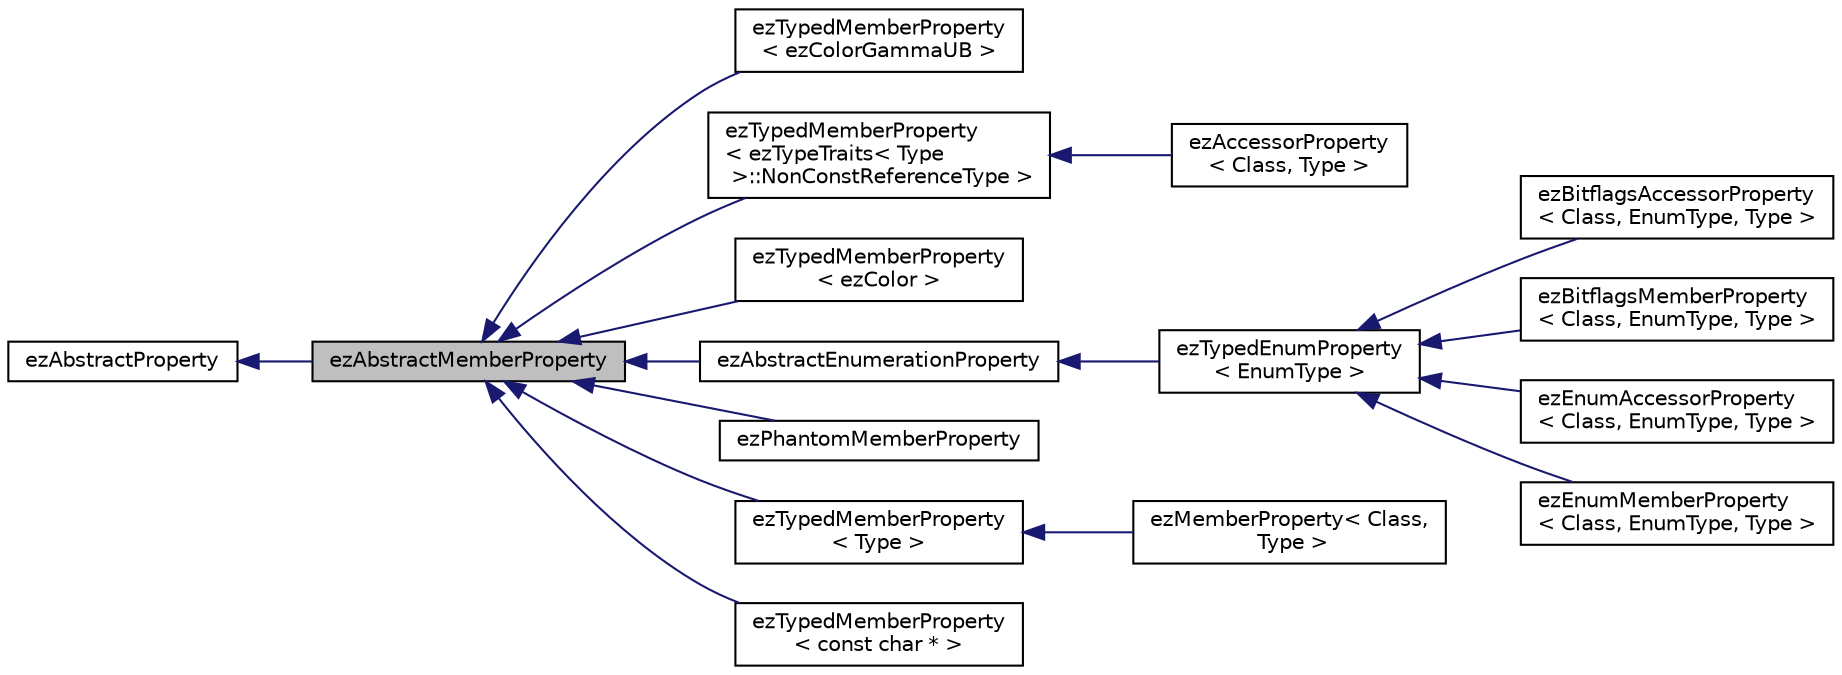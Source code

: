 digraph "ezAbstractMemberProperty"
{
 // LATEX_PDF_SIZE
  edge [fontname="Helvetica",fontsize="10",labelfontname="Helvetica",labelfontsize="10"];
  node [fontname="Helvetica",fontsize="10",shape=record];
  rankdir="LR";
  Node1 [label="ezAbstractMemberProperty",height=0.2,width=0.4,color="black", fillcolor="grey75", style="filled", fontcolor="black",tooltip="This is the base class for all properties that are members of a class. It provides more information a..."];
  Node2 -> Node1 [dir="back",color="midnightblue",fontsize="10",style="solid",fontname="Helvetica"];
  Node2 [label="ezAbstractProperty",height=0.2,width=0.4,color="black", fillcolor="white", style="filled",URL="$d6/d81/classez_abstract_property.htm",tooltip="This is the base interface for all properties in the reflection system. It provides enough informatio..."];
  Node1 -> Node3 [dir="back",color="midnightblue",fontsize="10",style="solid",fontname="Helvetica"];
  Node3 [label="ezTypedMemberProperty\l\< ezColorGammaUB \>",height=0.2,width=0.4,color="black", fillcolor="white", style="filled",URL="$d7/deb/classez_typed_member_property.htm",tooltip=" "];
  Node1 -> Node4 [dir="back",color="midnightblue",fontsize="10",style="solid",fontname="Helvetica"];
  Node4 [label="ezTypedMemberProperty\l\< ezTypeTraits\< Type\l \>::NonConstReferenceType \>",height=0.2,width=0.4,color="black", fillcolor="white", style="filled",URL="$d7/deb/classez_typed_member_property.htm",tooltip=" "];
  Node4 -> Node5 [dir="back",color="midnightblue",fontsize="10",style="solid",fontname="Helvetica"];
  Node5 [label="ezAccessorProperty\l\< Class, Type \>",height=0.2,width=0.4,color="black", fillcolor="white", style="filled",URL="$df/d65/classez_accessor_property.htm",tooltip="[internal] An implementation of ezTypedMemberProperty that uses custom getter / setter functions to a..."];
  Node1 -> Node6 [dir="back",color="midnightblue",fontsize="10",style="solid",fontname="Helvetica"];
  Node6 [label="ezTypedMemberProperty\l\< ezColor \>",height=0.2,width=0.4,color="black", fillcolor="white", style="filled",URL="$d7/deb/classez_typed_member_property.htm",tooltip=" "];
  Node1 -> Node7 [dir="back",color="midnightblue",fontsize="10",style="solid",fontname="Helvetica"];
  Node7 [label="ezAbstractEnumerationProperty",height=0.2,width=0.4,color="black", fillcolor="white", style="filled",URL="$d4/d61/classez_abstract_enumeration_property.htm",tooltip="The base class for enum and bitflags member properties."];
  Node7 -> Node8 [dir="back",color="midnightblue",fontsize="10",style="solid",fontname="Helvetica"];
  Node8 [label="ezTypedEnumProperty\l\< EnumType \>",height=0.2,width=0.4,color="black", fillcolor="white", style="filled",URL="$db/d5d/classez_typed_enum_property.htm",tooltip="[internal] Base class for enum / bitflags properties that already defines the type."];
  Node8 -> Node9 [dir="back",color="midnightblue",fontsize="10",style="solid",fontname="Helvetica"];
  Node9 [label="ezBitflagsAccessorProperty\l\< Class, EnumType, Type \>",height=0.2,width=0.4,color="black", fillcolor="white", style="filled",URL="$d6/d58/classez_bitflags_accessor_property.htm",tooltip="[internal] An implementation of ezTypedEnumProperty that uses custom getter / setter functions to acc..."];
  Node8 -> Node10 [dir="back",color="midnightblue",fontsize="10",style="solid",fontname="Helvetica"];
  Node10 [label="ezBitflagsMemberProperty\l\< Class, EnumType, Type \>",height=0.2,width=0.4,color="black", fillcolor="white", style="filled",URL="$d0/d3e/classez_bitflags_member_property.htm",tooltip="[internal] An implementation of ezTypedEnumProperty that accesses the bitflags property data directly..."];
  Node8 -> Node11 [dir="back",color="midnightblue",fontsize="10",style="solid",fontname="Helvetica"];
  Node11 [label="ezEnumAccessorProperty\l\< Class, EnumType, Type \>",height=0.2,width=0.4,color="black", fillcolor="white", style="filled",URL="$da/dd4/classez_enum_accessor_property.htm",tooltip="[internal] An implementation of ezTypedEnumProperty that uses custom getter / setter functions to acc..."];
  Node8 -> Node12 [dir="back",color="midnightblue",fontsize="10",style="solid",fontname="Helvetica"];
  Node12 [label="ezEnumMemberProperty\l\< Class, EnumType, Type \>",height=0.2,width=0.4,color="black", fillcolor="white", style="filled",URL="$df/d6d/classez_enum_member_property.htm",tooltip="[internal] An implementation of ezTypedEnumProperty that accesses the enum property data directly."];
  Node1 -> Node13 [dir="back",color="midnightblue",fontsize="10",style="solid",fontname="Helvetica"];
  Node13 [label="ezPhantomMemberProperty",height=0.2,width=0.4,color="black", fillcolor="white", style="filled",URL="$d7/dcc/classez_phantom_member_property.htm",tooltip=" "];
  Node1 -> Node14 [dir="back",color="midnightblue",fontsize="10",style="solid",fontname="Helvetica"];
  Node14 [label="ezTypedMemberProperty\l\< Type \>",height=0.2,width=0.4,color="black", fillcolor="white", style="filled",URL="$d7/deb/classez_typed_member_property.htm",tooltip="The base class for all typed member properties. I.e. once the type of a property is determined,..."];
  Node14 -> Node15 [dir="back",color="midnightblue",fontsize="10",style="solid",fontname="Helvetica"];
  Node15 [label="ezMemberProperty\< Class,\l Type \>",height=0.2,width=0.4,color="black", fillcolor="white", style="filled",URL="$d2/d85/classez_member_property.htm",tooltip="[internal] An implementation of ezTypedMemberProperty that accesses the property data directly."];
  Node1 -> Node16 [dir="back",color="midnightblue",fontsize="10",style="solid",fontname="Helvetica"];
  Node16 [label="ezTypedMemberProperty\l\< const char * \>",height=0.2,width=0.4,color="black", fillcolor="white", style="filled",URL="$de/dcc/classez_typed_member_property_3_01const_01char_01_5_01_4.htm",tooltip="Specialization of ezTypedMemberProperty for const char*."];
}
